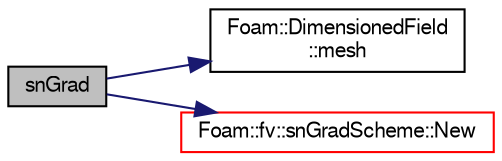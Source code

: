 digraph "snGrad"
{
  bgcolor="transparent";
  edge [fontname="FreeSans",fontsize="10",labelfontname="FreeSans",labelfontsize="10"];
  node [fontname="FreeSans",fontsize="10",shape=record];
  rankdir="LR";
  Node20600 [label="snGrad",height=0.2,width=0.4,color="black", fillcolor="grey75", style="filled", fontcolor="black"];
  Node20600 -> Node20601 [color="midnightblue",fontsize="10",style="solid",fontname="FreeSans"];
  Node20601 [label="Foam::DimensionedField\l::mesh",height=0.2,width=0.4,color="black",URL="$a26390.html#a8f1110830348a1448a14ab5e3cf47e3b",tooltip="Return mesh. "];
  Node20600 -> Node20602 [color="midnightblue",fontsize="10",style="solid",fontname="FreeSans"];
  Node20602 [label="Foam::fv::snGradScheme::New",height=0.2,width=0.4,color="red",URL="$a22610.html#adc12ff65e667931ca7187bb66656924a",tooltip="Return new tmp interpolation scheme. "];
}
